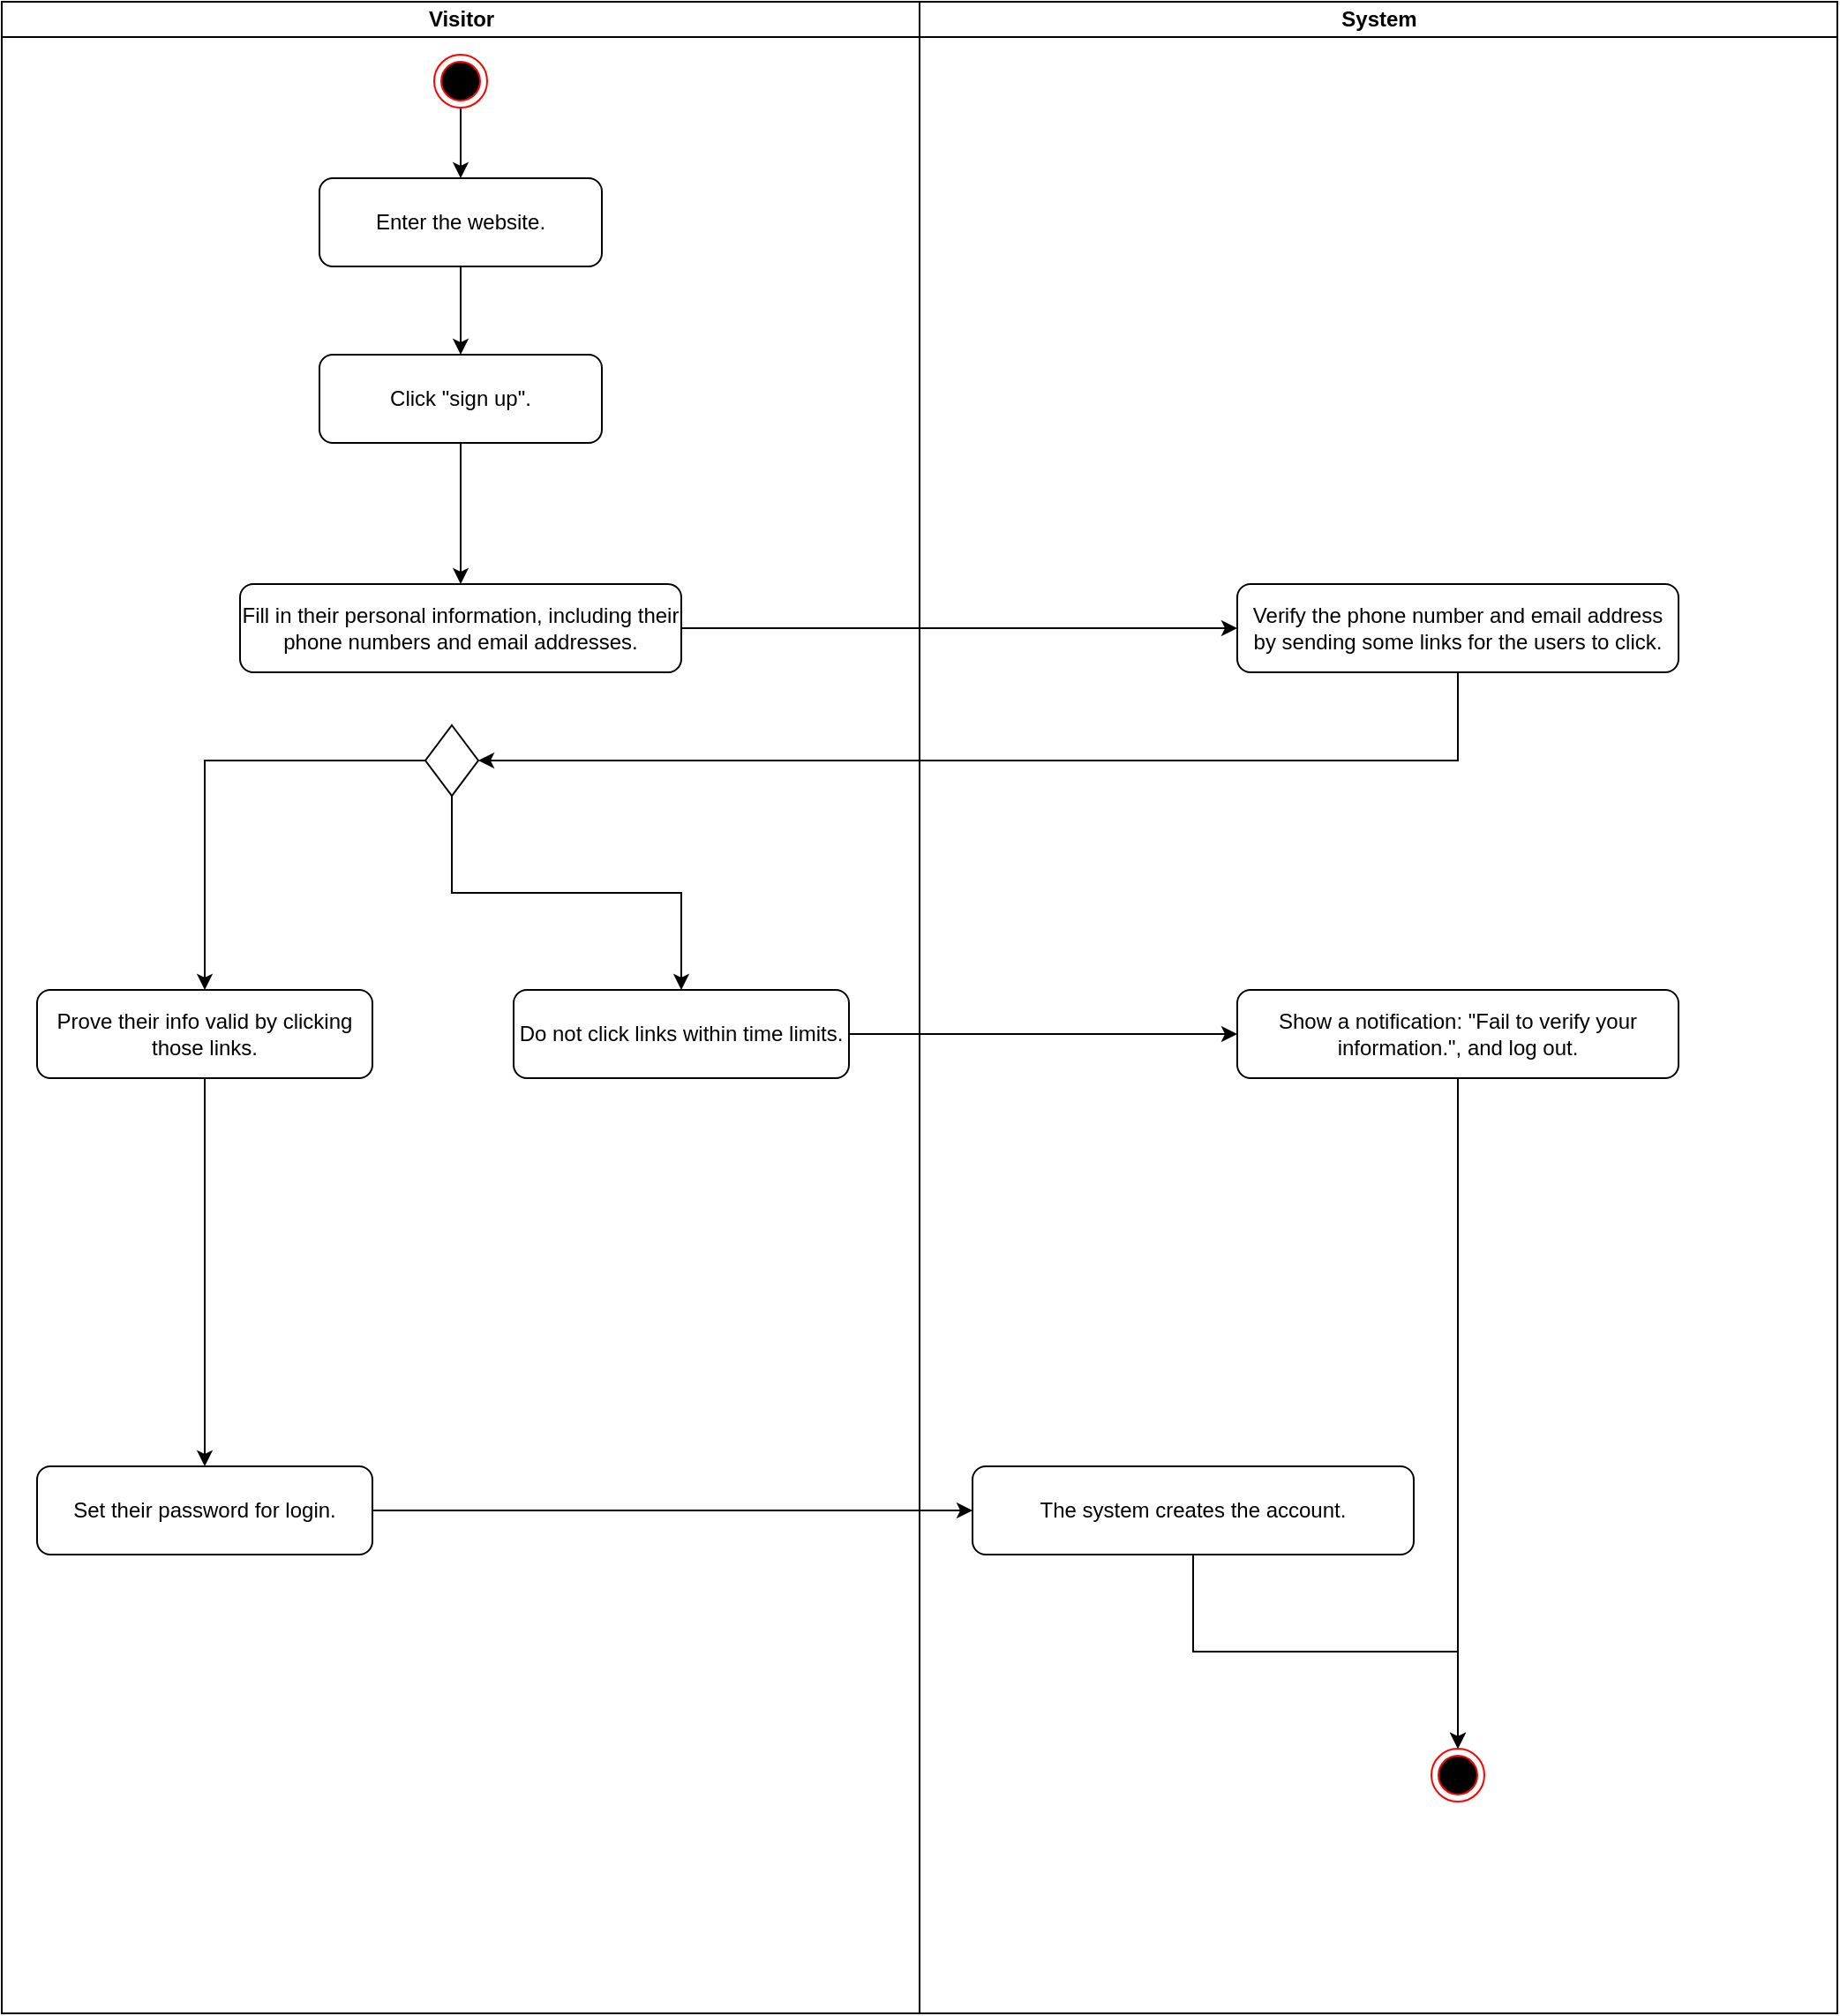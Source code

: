 <mxfile version="24.7.17">
  <diagram name="Page-1" id="74e2e168-ea6b-b213-b513-2b3c1d86103e">
    <mxGraphModel dx="1461" dy="776" grid="1" gridSize="10" guides="1" tooltips="1" connect="1" arrows="1" fold="1" page="1" pageScale="1" pageWidth="1100" pageHeight="850" background="none" math="0" shadow="0">
      <root>
        <mxCell id="0" />
        <mxCell id="1" parent="0" />
        <mxCell id="NAynLkv95dkXEbG3x9yb-1" value="Visitor" style="swimlane;html=1;startSize=20;" parent="1" vertex="1">
          <mxGeometry x="70" y="60" width="520" height="1140" as="geometry" />
        </mxCell>
        <mxCell id="NAynLkv95dkXEbG3x9yb-2" style="edgeStyle=orthogonalEdgeStyle;rounded=0;orthogonalLoop=1;jettySize=auto;html=1;exitX=0.5;exitY=1;exitDx=0;exitDy=0;entryX=0.5;entryY=0;entryDx=0;entryDy=0;" parent="NAynLkv95dkXEbG3x9yb-1" source="NAynLkv95dkXEbG3x9yb-3" target="NAynLkv95dkXEbG3x9yb-5" edge="1">
          <mxGeometry relative="1" as="geometry" />
        </mxCell>
        <mxCell id="NAynLkv95dkXEbG3x9yb-3" value="Enter the website." style="rounded=1;whiteSpace=wrap;html=1;" parent="NAynLkv95dkXEbG3x9yb-1" vertex="1">
          <mxGeometry x="180" y="100" width="160" height="50" as="geometry" />
        </mxCell>
        <mxCell id="NAynLkv95dkXEbG3x9yb-4" style="edgeStyle=orthogonalEdgeStyle;rounded=0;orthogonalLoop=1;jettySize=auto;html=1;exitX=0.5;exitY=1;exitDx=0;exitDy=0;entryX=0.5;entryY=0;entryDx=0;entryDy=0;" parent="NAynLkv95dkXEbG3x9yb-1" source="NAynLkv95dkXEbG3x9yb-5" target="NAynLkv95dkXEbG3x9yb-6" edge="1">
          <mxGeometry relative="1" as="geometry" />
        </mxCell>
        <mxCell id="NAynLkv95dkXEbG3x9yb-5" value="Click &quot;sign up&quot;." style="rounded=1;whiteSpace=wrap;html=1;" parent="NAynLkv95dkXEbG3x9yb-1" vertex="1">
          <mxGeometry x="180" y="200" width="160" height="50" as="geometry" />
        </mxCell>
        <mxCell id="NAynLkv95dkXEbG3x9yb-14" style="edgeStyle=orthogonalEdgeStyle;rounded=0;orthogonalLoop=1;jettySize=auto;html=1;" parent="NAynLkv95dkXEbG3x9yb-1" source="NAynLkv95dkXEbG3x9yb-15" target="NAynLkv95dkXEbG3x9yb-3" edge="1">
          <mxGeometry relative="1" as="geometry" />
        </mxCell>
        <mxCell id="NAynLkv95dkXEbG3x9yb-15" value="" style="ellipse;html=1;shape=endState;fillColor=#000000;strokeColor=#ff0000;" parent="NAynLkv95dkXEbG3x9yb-1" vertex="1">
          <mxGeometry x="245" y="30" width="30" height="30" as="geometry" />
        </mxCell>
        <mxCell id="NAynLkv95dkXEbG3x9yb-6" value="Fill in their personal information, including their phone numbers and email addresses." style="rounded=1;whiteSpace=wrap;html=1;" parent="NAynLkv95dkXEbG3x9yb-1" vertex="1">
          <mxGeometry x="135" y="330" width="250" height="50" as="geometry" />
        </mxCell>
        <mxCell id="NAynLkv95dkXEbG3x9yb-7" style="edgeStyle=orthogonalEdgeStyle;rounded=0;orthogonalLoop=1;jettySize=auto;html=1;entryX=0.5;entryY=0;entryDx=0;entryDy=0;" parent="NAynLkv95dkXEbG3x9yb-1" source="NAynLkv95dkXEbG3x9yb-8" target="NAynLkv95dkXEbG3x9yb-13" edge="1">
          <mxGeometry relative="1" as="geometry" />
        </mxCell>
        <mxCell id="NAynLkv95dkXEbG3x9yb-8" value="Prove their info valid by clicking those links." style="rounded=1;whiteSpace=wrap;html=1;" parent="NAynLkv95dkXEbG3x9yb-1" vertex="1">
          <mxGeometry x="20" y="560" width="190" height="50" as="geometry" />
        </mxCell>
        <mxCell id="NAynLkv95dkXEbG3x9yb-9" style="edgeStyle=orthogonalEdgeStyle;rounded=0;orthogonalLoop=1;jettySize=auto;html=1;exitX=0.5;exitY=1;exitDx=0;exitDy=0;entryX=0.5;entryY=0;entryDx=0;entryDy=0;" parent="NAynLkv95dkXEbG3x9yb-1" source="NAynLkv95dkXEbG3x9yb-11" target="NAynLkv95dkXEbG3x9yb-12" edge="1">
          <mxGeometry relative="1" as="geometry" />
        </mxCell>
        <mxCell id="NAynLkv95dkXEbG3x9yb-10" style="edgeStyle=orthogonalEdgeStyle;rounded=0;orthogonalLoop=1;jettySize=auto;html=1;" parent="NAynLkv95dkXEbG3x9yb-1" source="NAynLkv95dkXEbG3x9yb-11" target="NAynLkv95dkXEbG3x9yb-8" edge="1">
          <mxGeometry relative="1" as="geometry" />
        </mxCell>
        <mxCell id="NAynLkv95dkXEbG3x9yb-11" value="" style="rhombus;whiteSpace=wrap;html=1;" parent="NAynLkv95dkXEbG3x9yb-1" vertex="1">
          <mxGeometry x="240" y="410" width="30" height="40" as="geometry" />
        </mxCell>
        <mxCell id="NAynLkv95dkXEbG3x9yb-12" value="Do not click links within time limits." style="rounded=1;whiteSpace=wrap;html=1;" parent="NAynLkv95dkXEbG3x9yb-1" vertex="1">
          <mxGeometry x="290" y="560" width="190" height="50" as="geometry" />
        </mxCell>
        <mxCell id="NAynLkv95dkXEbG3x9yb-13" value="Set their password for login." style="rounded=1;whiteSpace=wrap;html=1;" parent="NAynLkv95dkXEbG3x9yb-1" vertex="1">
          <mxGeometry x="20" y="830" width="190" height="50" as="geometry" />
        </mxCell>
        <mxCell id="NAynLkv95dkXEbG3x9yb-17" value="Verify the phone number and email address by sending some links for the users to click." style="rounded=1;whiteSpace=wrap;html=1;" parent="NAynLkv95dkXEbG3x9yb-1" vertex="1">
          <mxGeometry x="700" y="330" width="250" height="50" as="geometry" />
        </mxCell>
        <mxCell id="NAynLkv95dkXEbG3x9yb-18" style="edgeStyle=orthogonalEdgeStyle;rounded=0;orthogonalLoop=1;jettySize=auto;html=1;exitX=0.5;exitY=1;exitDx=0;exitDy=0;entryX=0.5;entryY=0;entryDx=0;entryDy=0;" parent="NAynLkv95dkXEbG3x9yb-1" source="NAynLkv95dkXEbG3x9yb-19" target="NAynLkv95dkXEbG3x9yb-22" edge="1">
          <mxGeometry relative="1" as="geometry" />
        </mxCell>
        <mxCell id="NAynLkv95dkXEbG3x9yb-19" value="The system creates the account." style="rounded=1;whiteSpace=wrap;html=1;" parent="NAynLkv95dkXEbG3x9yb-1" vertex="1">
          <mxGeometry x="550" y="830" width="250" height="50" as="geometry" />
        </mxCell>
        <mxCell id="NAynLkv95dkXEbG3x9yb-20" style="edgeStyle=orthogonalEdgeStyle;rounded=0;orthogonalLoop=1;jettySize=auto;html=1;entryX=0.5;entryY=0;entryDx=0;entryDy=0;" parent="NAynLkv95dkXEbG3x9yb-1" source="NAynLkv95dkXEbG3x9yb-21" target="NAynLkv95dkXEbG3x9yb-22" edge="1">
          <mxGeometry relative="1" as="geometry" />
        </mxCell>
        <mxCell id="NAynLkv95dkXEbG3x9yb-21" value="Show a notification: &quot;Fail to verify your information.&quot;, and log out." style="rounded=1;whiteSpace=wrap;html=1;" parent="NAynLkv95dkXEbG3x9yb-1" vertex="1">
          <mxGeometry x="700" y="560" width="250" height="50" as="geometry" />
        </mxCell>
        <mxCell id="NAynLkv95dkXEbG3x9yb-22" value="" style="ellipse;html=1;shape=endState;fillColor=#000000;strokeColor=#ff0000;" parent="NAynLkv95dkXEbG3x9yb-1" vertex="1">
          <mxGeometry x="810" y="990" width="30" height="30" as="geometry" />
        </mxCell>
        <mxCell id="NAynLkv95dkXEbG3x9yb-23" style="edgeStyle=orthogonalEdgeStyle;rounded=0;orthogonalLoop=1;jettySize=auto;html=1;exitX=0.5;exitY=1;exitDx=0;exitDy=0;entryX=1;entryY=0.5;entryDx=0;entryDy=0;" parent="NAynLkv95dkXEbG3x9yb-1" source="NAynLkv95dkXEbG3x9yb-17" target="NAynLkv95dkXEbG3x9yb-11" edge="1">
          <mxGeometry relative="1" as="geometry" />
        </mxCell>
        <mxCell id="NAynLkv95dkXEbG3x9yb-24" style="edgeStyle=orthogonalEdgeStyle;rounded=0;orthogonalLoop=1;jettySize=auto;html=1;exitX=1;exitY=0.5;exitDx=0;exitDy=0;" parent="NAynLkv95dkXEbG3x9yb-1" source="NAynLkv95dkXEbG3x9yb-6" target="NAynLkv95dkXEbG3x9yb-17" edge="1">
          <mxGeometry relative="1" as="geometry" />
        </mxCell>
        <mxCell id="NAynLkv95dkXEbG3x9yb-25" style="edgeStyle=orthogonalEdgeStyle;rounded=0;orthogonalLoop=1;jettySize=auto;html=1;exitX=1;exitY=0.5;exitDx=0;exitDy=0;entryX=0;entryY=0.5;entryDx=0;entryDy=0;" parent="NAynLkv95dkXEbG3x9yb-1" source="NAynLkv95dkXEbG3x9yb-12" target="NAynLkv95dkXEbG3x9yb-21" edge="1">
          <mxGeometry relative="1" as="geometry" />
        </mxCell>
        <mxCell id="NAynLkv95dkXEbG3x9yb-26" style="edgeStyle=orthogonalEdgeStyle;rounded=0;orthogonalLoop=1;jettySize=auto;html=1;exitX=1;exitY=0.5;exitDx=0;exitDy=0;" parent="NAynLkv95dkXEbG3x9yb-1" source="NAynLkv95dkXEbG3x9yb-13" target="NAynLkv95dkXEbG3x9yb-19" edge="1">
          <mxGeometry relative="1" as="geometry" />
        </mxCell>
        <mxCell id="NAynLkv95dkXEbG3x9yb-16" value="System" style="swimlane;html=1;startSize=20;" parent="1" vertex="1">
          <mxGeometry x="590" y="60" width="520" height="1140" as="geometry" />
        </mxCell>
      </root>
    </mxGraphModel>
  </diagram>
</mxfile>
